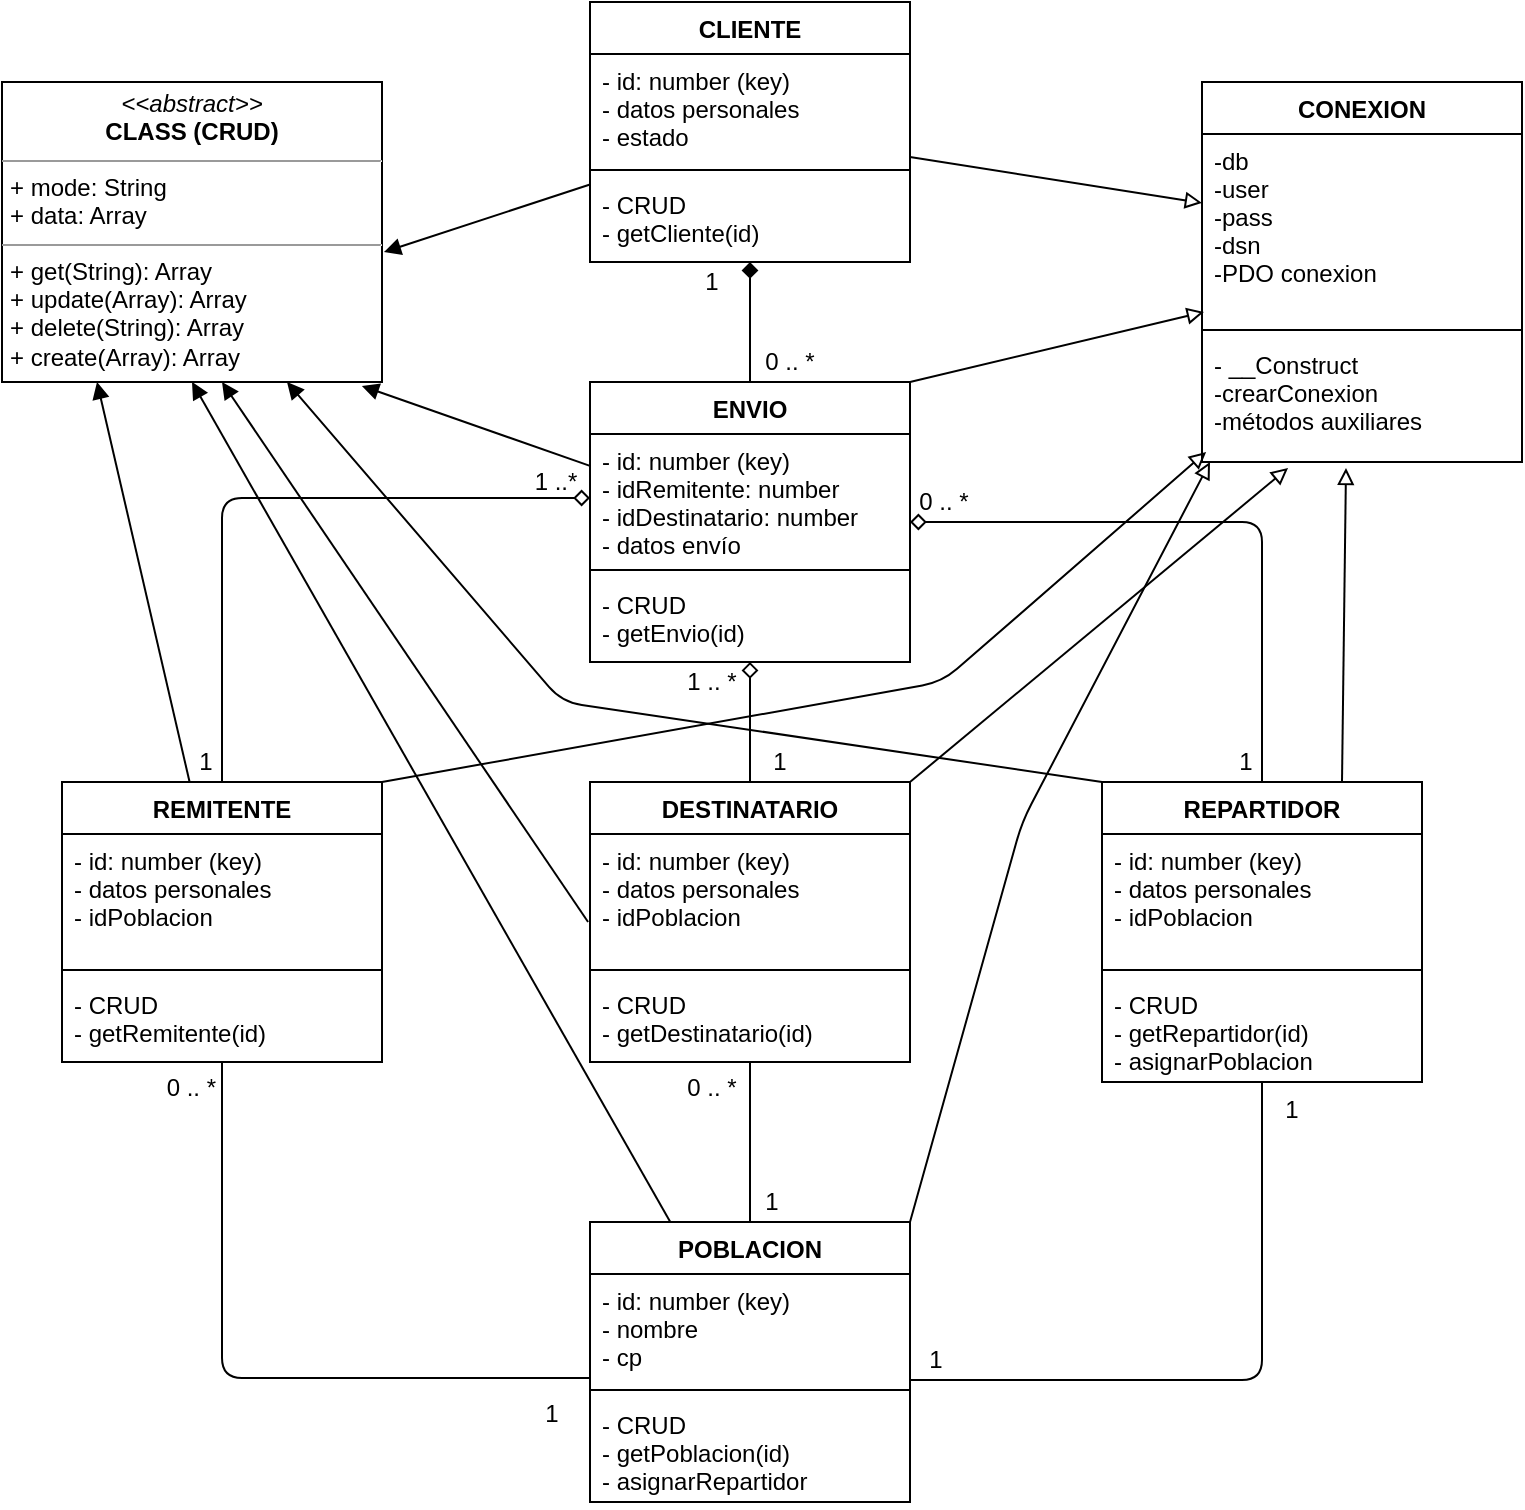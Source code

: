<mxfile>
    <diagram id="Lvee3cM26KgYtQuT2VLl" name="Página-1">
        <mxGraphModel dx="992" dy="746" grid="1" gridSize="10" guides="1" tooltips="1" connect="1" arrows="1" fold="1" page="1" pageScale="1" pageWidth="827" pageHeight="1169" math="0" shadow="0">
            <root>
                <mxCell id="0"/>
                <mxCell id="1" parent="0"/>
                <mxCell id="30" style="edgeStyle=none;html=1;entryX=0.5;entryY=0;entryDx=0;entryDy=0;endArrow=none;endFill=0;startArrow=diamond;startFill=1;" parent="1" source="2" target="10" edge="1">
                    <mxGeometry relative="1" as="geometry"/>
                </mxCell>
                <mxCell id="60" style="edgeStyle=none;html=1;entryX=1.005;entryY=0.567;entryDx=0;entryDy=0;entryPerimeter=0;startArrow=none;startFill=0;endArrow=block;endFill=1;sourcePerimeterSpacing=0;targetPerimeterSpacing=0;strokeWidth=1;" parent="1" source="2" target="59" edge="1">
                    <mxGeometry relative="1" as="geometry"/>
                </mxCell>
                <mxCell id="71" style="edgeStyle=none;html=1;endArrow=block;endFill=0;" edge="1" parent="1" source="2" target="67">
                    <mxGeometry relative="1" as="geometry"/>
                </mxCell>
                <mxCell id="2" value="CLIENTE" style="swimlane;fontStyle=1;align=center;verticalAlign=top;childLayout=stackLayout;horizontal=1;startSize=26;horizontalStack=0;resizeParent=1;resizeParentMax=0;resizeLast=0;collapsible=1;marginBottom=0;fillColor=none;" parent="1" vertex="1">
                    <mxGeometry x="334" y="10" width="160" height="130" as="geometry">
                        <mxRectangle x="110" y="150" width="80" height="26" as="alternateBounds"/>
                    </mxGeometry>
                </mxCell>
                <mxCell id="3" value="- id: number (key)&#xA;- datos personales&#xA;- estado&#xA;&#xA;" style="text;strokeColor=none;fillColor=none;align=left;verticalAlign=top;spacingLeft=4;spacingRight=4;overflow=hidden;rotatable=0;points=[[0,0.5],[1,0.5]];portConstraint=eastwest;" parent="2" vertex="1">
                    <mxGeometry y="26" width="160" height="54" as="geometry"/>
                </mxCell>
                <mxCell id="4" value="" style="line;strokeWidth=1;fillColor=none;align=left;verticalAlign=middle;spacingTop=-1;spacingLeft=3;spacingRight=3;rotatable=0;labelPosition=right;points=[];portConstraint=eastwest;" parent="2" vertex="1">
                    <mxGeometry y="80" width="160" height="8" as="geometry"/>
                </mxCell>
                <mxCell id="5" value="- CRUD&#xA;- getCliente(id)&#xA;" style="text;strokeColor=none;fillColor=none;align=left;verticalAlign=top;spacingLeft=4;spacingRight=4;overflow=hidden;rotatable=0;points=[[0,0.5],[1,0.5]];portConstraint=eastwest;" parent="2" vertex="1">
                    <mxGeometry y="88" width="160" height="42" as="geometry"/>
                </mxCell>
                <mxCell id="65" style="edgeStyle=none;html=1;entryX=0.5;entryY=1;entryDx=0;entryDy=0;startArrow=none;startFill=0;endArrow=block;endFill=1;sourcePerimeterSpacing=0;targetPerimeterSpacing=0;strokeWidth=1;" parent="1" source="6" target="59" edge="1">
                    <mxGeometry relative="1" as="geometry"/>
                </mxCell>
                <mxCell id="78" style="edgeStyle=none;html=1;exitX=1;exitY=0;exitDx=0;exitDy=0;entryX=0.025;entryY=1;entryDx=0;entryDy=0;entryPerimeter=0;endArrow=block;endFill=0;" edge="1" parent="1" source="6" target="69">
                    <mxGeometry relative="1" as="geometry">
                        <Array as="points">
                            <mxPoint x="550" y="420"/>
                        </Array>
                    </mxGeometry>
                </mxCell>
                <mxCell id="6" value="POBLACION" style="swimlane;fontStyle=1;align=center;verticalAlign=top;childLayout=stackLayout;horizontal=1;startSize=26;horizontalStack=0;resizeParent=1;resizeParentMax=0;resizeLast=0;collapsible=1;marginBottom=0;" parent="1" vertex="1">
                    <mxGeometry x="334" y="620" width="160" height="140" as="geometry">
                        <mxRectangle x="110" y="150" width="80" height="26" as="alternateBounds"/>
                    </mxGeometry>
                </mxCell>
                <mxCell id="7" value="- id: number (key)&#xA;- nombre&#xA;- cp&#xA;&#xA;&#xA;" style="text;strokeColor=none;fillColor=none;align=left;verticalAlign=top;spacingLeft=4;spacingRight=4;overflow=hidden;rotatable=0;points=[[0,0.5],[1,0.5]];portConstraint=eastwest;" parent="6" vertex="1">
                    <mxGeometry y="26" width="160" height="54" as="geometry"/>
                </mxCell>
                <mxCell id="8" value="" style="line;strokeWidth=1;fillColor=none;align=left;verticalAlign=middle;spacingTop=-1;spacingLeft=3;spacingRight=3;rotatable=0;labelPosition=right;points=[];portConstraint=eastwest;" parent="6" vertex="1">
                    <mxGeometry y="80" width="160" height="8" as="geometry"/>
                </mxCell>
                <mxCell id="9" value="- CRUD&#xA;- getPoblacion(id)&#xA;- asignarRepartidor" style="text;strokeColor=none;fillColor=none;align=left;verticalAlign=top;spacingLeft=4;spacingRight=4;overflow=hidden;rotatable=0;points=[[0,0.5],[1,0.5]];portConstraint=eastwest;" parent="6" vertex="1">
                    <mxGeometry y="88" width="160" height="52" as="geometry"/>
                </mxCell>
                <mxCell id="34" style="edgeStyle=none;html=1;entryX=0.5;entryY=0;entryDx=0;entryDy=0;endArrow=none;endFill=0;startArrow=diamond;startFill=0;" parent="1" source="10" target="26" edge="1">
                    <mxGeometry relative="1" as="geometry"/>
                </mxCell>
                <mxCell id="35" style="edgeStyle=none;html=1;entryX=0.5;entryY=0;entryDx=0;entryDy=0;endArrow=none;endFill=0;startArrow=diamond;startFill=0;" parent="1" source="10" target="18" edge="1">
                    <mxGeometry relative="1" as="geometry">
                        <Array as="points">
                            <mxPoint x="670" y="270"/>
                        </Array>
                    </mxGeometry>
                </mxCell>
                <mxCell id="63" style="edgeStyle=none;html=1;entryX=0.947;entryY=1.013;entryDx=0;entryDy=0;entryPerimeter=0;startArrow=none;startFill=0;endArrow=block;endFill=1;sourcePerimeterSpacing=0;targetPerimeterSpacing=0;strokeWidth=1;" parent="1" source="10" target="59" edge="1">
                    <mxGeometry relative="1" as="geometry"/>
                </mxCell>
                <mxCell id="73" style="edgeStyle=none;html=1;exitX=1;exitY=0;exitDx=0;exitDy=0;entryX=0.006;entryY=0.947;entryDx=0;entryDy=0;entryPerimeter=0;endArrow=block;endFill=0;" edge="1" parent="1" source="10" target="67">
                    <mxGeometry relative="1" as="geometry"/>
                </mxCell>
                <mxCell id="10" value="ENVIO" style="swimlane;fontStyle=1;align=center;verticalAlign=top;childLayout=stackLayout;horizontal=1;startSize=26;horizontalStack=0;resizeParent=1;resizeParentMax=0;resizeLast=0;collapsible=1;marginBottom=0;" parent="1" vertex="1">
                    <mxGeometry x="334" y="200" width="160" height="140" as="geometry">
                        <mxRectangle x="110" y="150" width="80" height="26" as="alternateBounds"/>
                    </mxGeometry>
                </mxCell>
                <mxCell id="11" value="- id: number (key)&#xA;- idRemitente: number&#xA;- idDestinatario: number&#xA;- datos envío&#xA;&#xA;&#xA;&#xA;" style="text;strokeColor=none;fillColor=none;align=left;verticalAlign=top;spacingLeft=4;spacingRight=4;overflow=hidden;rotatable=0;points=[[0,0.5],[1,0.5]];portConstraint=eastwest;" parent="10" vertex="1">
                    <mxGeometry y="26" width="160" height="64" as="geometry"/>
                </mxCell>
                <mxCell id="12" value="" style="line;strokeWidth=1;fillColor=none;align=left;verticalAlign=middle;spacingTop=-1;spacingLeft=3;spacingRight=3;rotatable=0;labelPosition=right;points=[];portConstraint=eastwest;" parent="10" vertex="1">
                    <mxGeometry y="90" width="160" height="8" as="geometry"/>
                </mxCell>
                <mxCell id="13" value="- CRUD&#xA;- getEnvio(id)&#xA;" style="text;strokeColor=none;fillColor=none;align=left;verticalAlign=top;spacingLeft=4;spacingRight=4;overflow=hidden;rotatable=0;points=[[0,0.5],[1,0.5]];portConstraint=eastwest;" parent="10" vertex="1">
                    <mxGeometry y="98" width="160" height="42" as="geometry"/>
                </mxCell>
                <mxCell id="39" style="edgeStyle=none;html=1;entryX=1;entryY=0.981;entryDx=0;entryDy=0;entryPerimeter=0;endArrow=none;endFill=0;" parent="1" source="18" target="7" edge="1">
                    <mxGeometry relative="1" as="geometry">
                        <Array as="points">
                            <mxPoint x="670" y="699"/>
                        </Array>
                    </mxGeometry>
                </mxCell>
                <mxCell id="64" style="edgeStyle=none;html=1;entryX=0.75;entryY=1;entryDx=0;entryDy=0;startArrow=none;startFill=0;endArrow=block;endFill=1;sourcePerimeterSpacing=0;targetPerimeterSpacing=0;strokeWidth=1;exitX=0;exitY=0;exitDx=0;exitDy=0;" parent="1" source="18" target="59" edge="1">
                    <mxGeometry relative="1" as="geometry">
                        <Array as="points">
                            <mxPoint x="320" y="360"/>
                        </Array>
                    </mxGeometry>
                </mxCell>
                <mxCell id="74" style="edgeStyle=none;html=1;exitX=0.75;exitY=0;exitDx=0;exitDy=0;entryX=0.45;entryY=1.048;entryDx=0;entryDy=0;entryPerimeter=0;endArrow=block;endFill=0;" edge="1" parent="1" source="18" target="69">
                    <mxGeometry relative="1" as="geometry"/>
                </mxCell>
                <mxCell id="18" value="REPARTIDOR" style="swimlane;fontStyle=1;align=center;verticalAlign=top;childLayout=stackLayout;horizontal=1;startSize=26;horizontalStack=0;resizeParent=1;resizeParentMax=0;resizeLast=0;collapsible=1;marginBottom=0;" parent="1" vertex="1">
                    <mxGeometry x="590" y="400" width="160" height="150" as="geometry">
                        <mxRectangle x="110" y="150" width="80" height="26" as="alternateBounds"/>
                    </mxGeometry>
                </mxCell>
                <mxCell id="19" value="- id: number (key)&#xA;- datos personales&#xA;- idPoblacion&#xA;&#xA;&#xA;&#xA;" style="text;strokeColor=none;fillColor=none;align=left;verticalAlign=top;spacingLeft=4;spacingRight=4;overflow=hidden;rotatable=0;points=[[0,0.5],[1,0.5]];portConstraint=eastwest;" parent="18" vertex="1">
                    <mxGeometry y="26" width="160" height="64" as="geometry"/>
                </mxCell>
                <mxCell id="20" value="" style="line;strokeWidth=1;fillColor=none;align=left;verticalAlign=middle;spacingTop=-1;spacingLeft=3;spacingRight=3;rotatable=0;labelPosition=right;points=[];portConstraint=eastwest;" parent="18" vertex="1">
                    <mxGeometry y="90" width="160" height="8" as="geometry"/>
                </mxCell>
                <mxCell id="21" value="- CRUD&#xA;- getRepartidor(id)&#xA;- asignarPoblacion" style="text;strokeColor=none;fillColor=none;align=left;verticalAlign=top;spacingLeft=4;spacingRight=4;overflow=hidden;rotatable=0;points=[[0,0.5],[1,0.5]];portConstraint=eastwest;" parent="18" vertex="1">
                    <mxGeometry y="98" width="160" height="52" as="geometry"/>
                </mxCell>
                <mxCell id="38" style="edgeStyle=none;html=1;entryX=0;entryY=0.963;entryDx=0;entryDy=0;entryPerimeter=0;endArrow=none;endFill=0;" parent="1" source="22" target="7" edge="1">
                    <mxGeometry relative="1" as="geometry">
                        <Array as="points">
                            <mxPoint x="150" y="698"/>
                        </Array>
                    </mxGeometry>
                </mxCell>
                <mxCell id="61" style="edgeStyle=none;html=1;entryX=0.25;entryY=1;entryDx=0;entryDy=0;startArrow=none;startFill=0;endArrow=block;endFill=1;sourcePerimeterSpacing=0;targetPerimeterSpacing=0;strokeWidth=1;" parent="1" source="22" target="59" edge="1">
                    <mxGeometry relative="1" as="geometry"/>
                </mxCell>
                <mxCell id="77" style="edgeStyle=none;html=1;exitX=1;exitY=0;exitDx=0;exitDy=0;entryX=0.013;entryY=0.919;entryDx=0;entryDy=0;entryPerimeter=0;endArrow=block;endFill=0;" edge="1" parent="1" source="22" target="69">
                    <mxGeometry relative="1" as="geometry">
                        <Array as="points">
                            <mxPoint x="510" y="350"/>
                        </Array>
                    </mxGeometry>
                </mxCell>
                <mxCell id="22" value="REMITENTE" style="swimlane;fontStyle=1;align=center;verticalAlign=top;childLayout=stackLayout;horizontal=1;startSize=26;horizontalStack=0;resizeParent=1;resizeParentMax=0;resizeLast=0;collapsible=1;marginBottom=0;" parent="1" vertex="1">
                    <mxGeometry x="70" y="400" width="160" height="140" as="geometry">
                        <mxRectangle x="110" y="150" width="80" height="26" as="alternateBounds"/>
                    </mxGeometry>
                </mxCell>
                <mxCell id="23" value="- id: number (key)&#xA;- datos personales&#xA;- idPoblacion&#xA;&#xA;&#xA;&#xA;" style="text;strokeColor=none;fillColor=none;align=left;verticalAlign=top;spacingLeft=4;spacingRight=4;overflow=hidden;rotatable=0;points=[[0,0.5],[1,0.5]];portConstraint=eastwest;" parent="22" vertex="1">
                    <mxGeometry y="26" width="160" height="64" as="geometry"/>
                </mxCell>
                <mxCell id="24" value="" style="line;strokeWidth=1;fillColor=none;align=left;verticalAlign=middle;spacingTop=-1;spacingLeft=3;spacingRight=3;rotatable=0;labelPosition=right;points=[];portConstraint=eastwest;" parent="22" vertex="1">
                    <mxGeometry y="90" width="160" height="8" as="geometry"/>
                </mxCell>
                <mxCell id="25" value="- CRUD&#xA;- getRemitente(id)&#xA;" style="text;strokeColor=none;fillColor=none;align=left;verticalAlign=top;spacingLeft=4;spacingRight=4;overflow=hidden;rotatable=0;points=[[0,0.5],[1,0.5]];portConstraint=eastwest;" parent="22" vertex="1">
                    <mxGeometry y="98" width="160" height="42" as="geometry"/>
                </mxCell>
                <mxCell id="36" style="edgeStyle=none;html=1;entryX=0.5;entryY=0;entryDx=0;entryDy=0;endArrow=none;endFill=0;" parent="1" source="26" target="6" edge="1">
                    <mxGeometry relative="1" as="geometry"/>
                </mxCell>
                <mxCell id="62" style="edgeStyle=none;html=1;entryX=0.579;entryY=1;entryDx=0;entryDy=0;entryPerimeter=0;startArrow=none;startFill=0;endArrow=block;endFill=1;sourcePerimeterSpacing=0;targetPerimeterSpacing=0;strokeWidth=1;exitX=-0.006;exitY=0.688;exitDx=0;exitDy=0;exitPerimeter=0;" parent="1" source="27" target="59" edge="1">
                    <mxGeometry relative="1" as="geometry"/>
                </mxCell>
                <mxCell id="76" style="edgeStyle=none;html=1;exitX=1;exitY=0;exitDx=0;exitDy=0;entryX=0.269;entryY=1.048;entryDx=0;entryDy=0;entryPerimeter=0;endArrow=block;endFill=0;" edge="1" parent="1" source="26" target="69">
                    <mxGeometry relative="1" as="geometry"/>
                </mxCell>
                <mxCell id="26" value="DESTINATARIO" style="swimlane;fontStyle=1;align=center;verticalAlign=top;childLayout=stackLayout;horizontal=1;startSize=26;horizontalStack=0;resizeParent=1;resizeParentMax=0;resizeLast=0;collapsible=1;marginBottom=0;" parent="1" vertex="1">
                    <mxGeometry x="334" y="400" width="160" height="140" as="geometry">
                        <mxRectangle x="110" y="150" width="80" height="26" as="alternateBounds"/>
                    </mxGeometry>
                </mxCell>
                <mxCell id="27" value="- id: number (key)&#xA;- datos personales&#xA;- idPoblacion&#xA;&#xA;&#xA;&#xA;" style="text;strokeColor=none;fillColor=none;align=left;verticalAlign=top;spacingLeft=4;spacingRight=4;overflow=hidden;rotatable=0;points=[[0,0.5],[1,0.5]];portConstraint=eastwest;" parent="26" vertex="1">
                    <mxGeometry y="26" width="160" height="64" as="geometry"/>
                </mxCell>
                <mxCell id="28" value="" style="line;strokeWidth=1;fillColor=none;align=left;verticalAlign=middle;spacingTop=-1;spacingLeft=3;spacingRight=3;rotatable=0;labelPosition=right;points=[];portConstraint=eastwest;" parent="26" vertex="1">
                    <mxGeometry y="90" width="160" height="8" as="geometry"/>
                </mxCell>
                <mxCell id="29" value="- CRUD&#xA;- getDestinatario(id)&#xA;" style="text;strokeColor=none;fillColor=none;align=left;verticalAlign=top;spacingLeft=4;spacingRight=4;overflow=hidden;rotatable=0;points=[[0,0.5],[1,0.5]];portConstraint=eastwest;" parent="26" vertex="1">
                    <mxGeometry y="98" width="160" height="42" as="geometry"/>
                </mxCell>
                <mxCell id="31" value="0 .. *" style="text;html=1;strokeColor=none;fillColor=none;align=center;verticalAlign=middle;whiteSpace=wrap;rounded=0;" parent="1" vertex="1">
                    <mxGeometry x="419" y="180" width="30" height="20" as="geometry"/>
                </mxCell>
                <mxCell id="32" value="1" style="text;html=1;strokeColor=none;fillColor=none;align=center;verticalAlign=middle;whiteSpace=wrap;rounded=0;" parent="1" vertex="1">
                    <mxGeometry x="380" y="140" width="30" height="20" as="geometry"/>
                </mxCell>
                <mxCell id="33" style="edgeStyle=none;html=1;exitX=0;exitY=0.5;exitDx=0;exitDy=0;entryX=0.5;entryY=0;entryDx=0;entryDy=0;endArrow=none;endFill=0;startArrow=diamond;startFill=0;strokeWidth=1;targetPerimeterSpacing=0;sourcePerimeterSpacing=0;" parent="1" source="11" target="22" edge="1">
                    <mxGeometry relative="1" as="geometry">
                        <Array as="points">
                            <mxPoint x="150" y="258"/>
                        </Array>
                    </mxGeometry>
                </mxCell>
                <mxCell id="40" value="0 .. *" style="text;html=1;strokeColor=none;fillColor=none;align=center;verticalAlign=middle;whiteSpace=wrap;rounded=0;" parent="1" vertex="1">
                    <mxGeometry x="496" y="250" width="30" height="20" as="geometry"/>
                </mxCell>
                <mxCell id="41" value="1" style="text;html=1;strokeColor=none;fillColor=none;align=center;verticalAlign=middle;whiteSpace=wrap;rounded=0;" parent="1" vertex="1">
                    <mxGeometry x="647" y="380" width="30" height="20" as="geometry"/>
                </mxCell>
                <mxCell id="42" value="1" style="text;html=1;strokeColor=none;fillColor=none;align=center;verticalAlign=middle;whiteSpace=wrap;rounded=0;" parent="1" vertex="1">
                    <mxGeometry x="127" y="380" width="30" height="20" as="geometry"/>
                </mxCell>
                <mxCell id="43" value="1 ..*" style="text;html=1;strokeColor=none;fillColor=none;align=center;verticalAlign=middle;whiteSpace=wrap;rounded=0;" parent="1" vertex="1">
                    <mxGeometry x="302" y="240" width="30" height="20" as="geometry"/>
                </mxCell>
                <mxCell id="45" value="1" style="text;html=1;strokeColor=none;fillColor=none;align=center;verticalAlign=middle;whiteSpace=wrap;rounded=0;" parent="1" vertex="1">
                    <mxGeometry x="414" y="380" width="30" height="20" as="geometry"/>
                </mxCell>
                <mxCell id="47" value="&lt;div&gt;1 .. *&lt;br&gt;&lt;/div&gt;" style="text;html=1;strokeColor=none;fillColor=none;align=center;verticalAlign=middle;whiteSpace=wrap;rounded=0;" parent="1" vertex="1">
                    <mxGeometry x="380" y="340" width="30" height="20" as="geometry"/>
                </mxCell>
                <mxCell id="48" value="1" style="text;html=1;strokeColor=none;fillColor=none;align=center;verticalAlign=middle;whiteSpace=wrap;rounded=0;" parent="1" vertex="1">
                    <mxGeometry x="410" y="600" width="30" height="20" as="geometry"/>
                </mxCell>
                <mxCell id="49" value="0 .. *" style="text;html=1;strokeColor=none;fillColor=none;align=center;verticalAlign=middle;whiteSpace=wrap;rounded=0;" parent="1" vertex="1">
                    <mxGeometry x="380" y="543" width="30" height="20" as="geometry"/>
                </mxCell>
                <mxCell id="50" value="1" style="text;html=1;strokeColor=none;fillColor=none;align=center;verticalAlign=middle;whiteSpace=wrap;rounded=0;" parent="1" vertex="1">
                    <mxGeometry x="492" y="679" width="30" height="20" as="geometry"/>
                </mxCell>
                <mxCell id="52" value="1" style="text;html=1;strokeColor=none;fillColor=none;align=center;verticalAlign=middle;whiteSpace=wrap;rounded=0;" parent="1" vertex="1">
                    <mxGeometry x="670" y="554" width="30" height="20" as="geometry"/>
                </mxCell>
                <mxCell id="53" value="&amp;nbsp;0 .. *" style="text;html=1;strokeColor=none;fillColor=none;align=center;verticalAlign=middle;whiteSpace=wrap;rounded=0;" parent="1" vertex="1">
                    <mxGeometry x="118" y="543" width="30" height="20" as="geometry"/>
                </mxCell>
                <mxCell id="54" value="1" style="text;html=1;strokeColor=none;fillColor=none;align=center;verticalAlign=middle;whiteSpace=wrap;rounded=0;" parent="1" vertex="1">
                    <mxGeometry x="300" y="706" width="30" height="20" as="geometry"/>
                </mxCell>
                <mxCell id="59" value="&lt;p style=&quot;margin: 0px ; margin-top: 4px ; text-align: center&quot;&gt;&lt;i&gt;&amp;lt;&amp;lt;abstract&amp;gt;&amp;gt;&lt;/i&gt;&lt;br&gt;&lt;b&gt;CLASS (CRUD)&lt;/b&gt;&lt;br&gt;&lt;/p&gt;&lt;hr size=&quot;1&quot;&gt;&lt;p style=&quot;margin: 0px ; margin-left: 4px&quot;&gt;+ mode: String&lt;br&gt;+ data: Array&lt;/p&gt;&lt;hr size=&quot;1&quot;&gt;&lt;p style=&quot;margin: 0px ; margin-left: 4px&quot;&gt;+ get(String): Array&lt;br&gt;+ update(Array): Array&lt;/p&gt;&lt;p style=&quot;margin: 0px ; margin-left: 4px&quot;&gt;+ delete(String): Array&lt;/p&gt;&lt;p style=&quot;margin: 0px ; margin-left: 4px&quot;&gt;+ create(Array): Array&lt;/p&gt;" style="verticalAlign=top;align=left;overflow=fill;fontSize=12;fontFamily=Helvetica;html=1;" parent="1" vertex="1">
                    <mxGeometry x="40" y="50" width="190" height="150" as="geometry"/>
                </mxCell>
                <mxCell id="66" value="CONEXION" style="swimlane;fontStyle=1;align=center;verticalAlign=top;childLayout=stackLayout;horizontal=1;startSize=26;horizontalStack=0;resizeParent=1;resizeParentMax=0;resizeLast=0;collapsible=1;marginBottom=0;fillColor=none;" vertex="1" parent="1">
                    <mxGeometry x="640" y="50" width="160" height="190" as="geometry">
                        <mxRectangle x="110" y="150" width="80" height="26" as="alternateBounds"/>
                    </mxGeometry>
                </mxCell>
                <mxCell id="67" value="-db&#xA;-user&#xA;-pass&#xA;-dsn&#xA;-PDO conexion&#xA;" style="text;strokeColor=none;fillColor=none;align=left;verticalAlign=top;spacingLeft=4;spacingRight=4;overflow=hidden;rotatable=0;points=[[0,0.5],[1,0.5]];portConstraint=eastwest;" vertex="1" parent="66">
                    <mxGeometry y="26" width="160" height="94" as="geometry"/>
                </mxCell>
                <mxCell id="68" value="" style="line;strokeWidth=1;fillColor=none;align=left;verticalAlign=middle;spacingTop=-1;spacingLeft=3;spacingRight=3;rotatable=0;labelPosition=right;points=[];portConstraint=eastwest;" vertex="1" parent="66">
                    <mxGeometry y="120" width="160" height="8" as="geometry"/>
                </mxCell>
                <mxCell id="69" value="- __Construct&#xA;-crearConexion&#xA;-métodos auxiliares" style="text;strokeColor=none;fillColor=none;align=left;verticalAlign=top;spacingLeft=4;spacingRight=4;overflow=hidden;rotatable=0;points=[[0,0.5],[1,0.5]];portConstraint=eastwest;" vertex="1" parent="66">
                    <mxGeometry y="128" width="160" height="62" as="geometry"/>
                </mxCell>
            </root>
        </mxGraphModel>
    </diagram>
</mxfile>